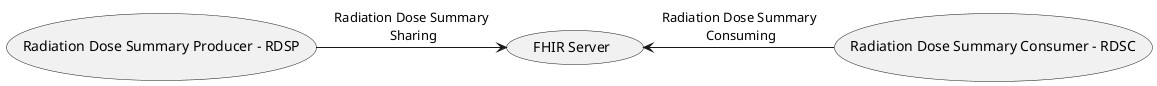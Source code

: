 @startuml actors
(Radiation Dose Summary Producer - RDSP) as RDSP
(FHIR Server) as server
(Radiation Dose Summary Consumer - RDSC) as RDSC
RDSP -right-> server : "Radiation Dose Summary\n Sharing"
RDSC -left-> server : "Radiation Dose Summary\n Consuming"
@enduml